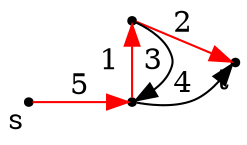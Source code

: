 digraph greedy {
    rankdir = LR;
    node [shape=point];

    s [xlabel="s"];
    t [xlabel="t"];

    s -> top [label="5", color=red];
    top -> bottom [label="1", color=red];
    bottom -> top [label="3"];
    top -> t [label="4"];
    bottom -> t [label="2", color=red];

    {rank=same top, bottom};

}
